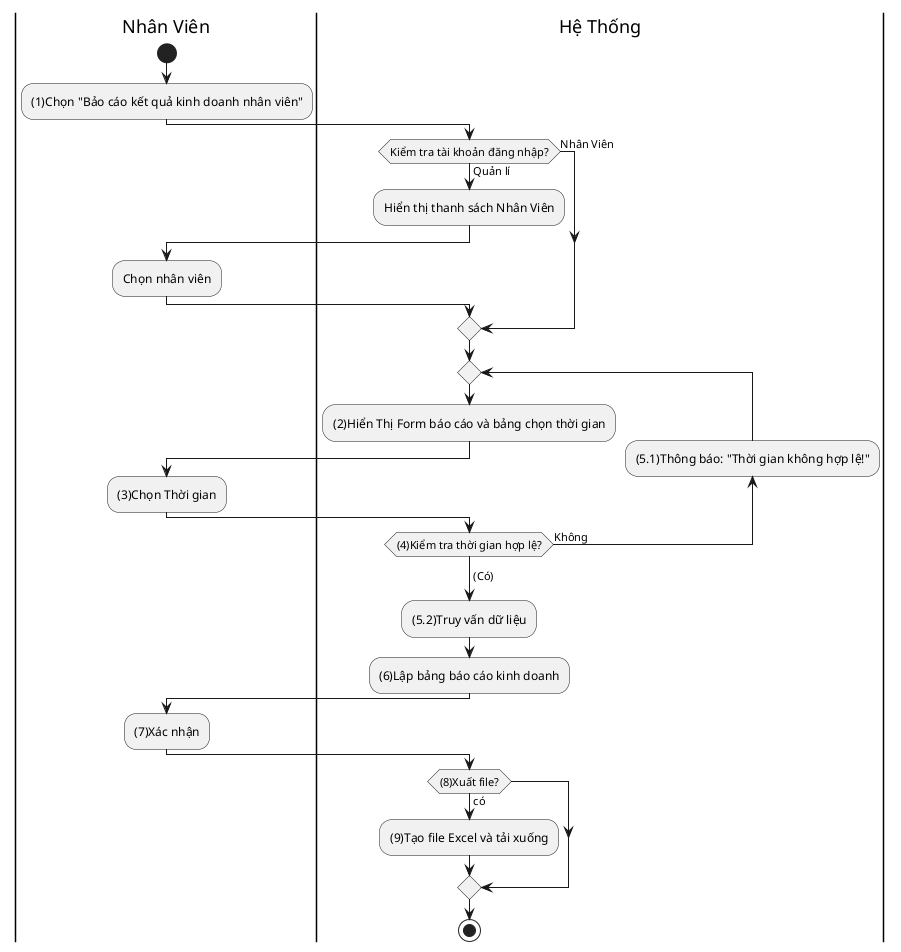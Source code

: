 @startuml
|Nhân Viên|
start
:(1)Chọn "Bảo cáo kết quả kinh doanh nhân viên";
|Hệ Thống|
if (Kiểm tra tài khoản đăng nhập?) then (Nhân Viên)
else (Quản lí)
  :Hiển thị thanh sách Nhân Viên;
  |Nhân Viên|
  :Chọn nhân viên;
endif
  |Hệ Thống|
  repeat
    :(2)Hiển Thị Form báo cáo và bảng chọn thời gian;
    |Nhân Viên|
    :(3)Chọn Thời gian;
    |Hệ Thống|
  backward :(5.1)Thông báo: "Thời gian không hợp lệ!";
  repeat while ((4)Kiểm tra thời gian hợp lệ?) is (Không)
  -> (Có);
  :(5.2)Truy vấn dữ liệu;
  :(6)Lập bảng báo cáo kinh doanh;
  |Nhân Viên|
  :(7)Xác nhận;
  |Hệ Thống|
  if ((8)Xuất file?) then (có)
    :(9)Tạo file Excel và tải xuống;
endif
stop
@enduml